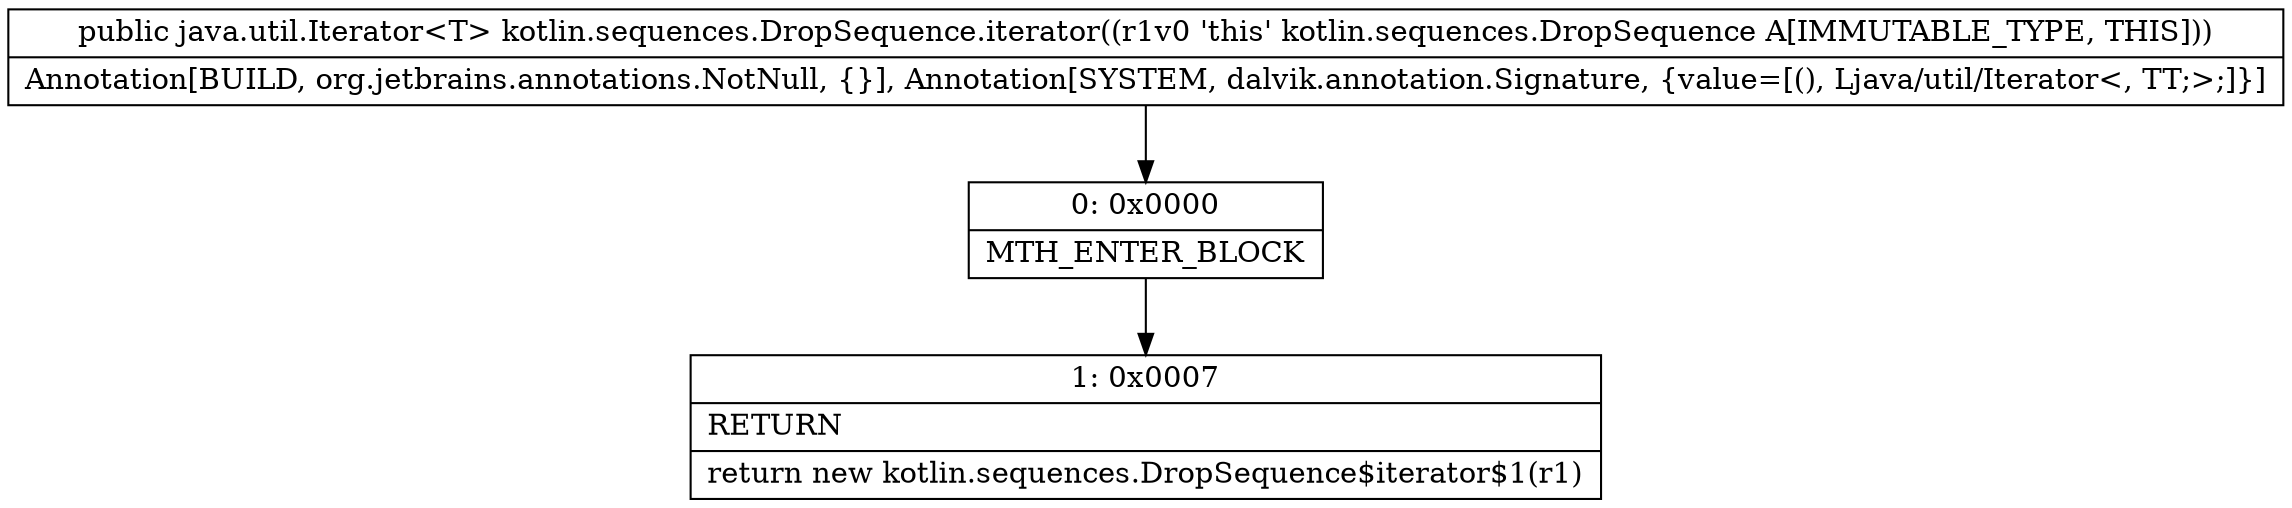 digraph "CFG forkotlin.sequences.DropSequence.iterator()Ljava\/util\/Iterator;" {
Node_0 [shape=record,label="{0\:\ 0x0000|MTH_ENTER_BLOCK\l}"];
Node_1 [shape=record,label="{1\:\ 0x0007|RETURN\l|return new kotlin.sequences.DropSequence$iterator$1(r1)\l}"];
MethodNode[shape=record,label="{public java.util.Iterator\<T\> kotlin.sequences.DropSequence.iterator((r1v0 'this' kotlin.sequences.DropSequence A[IMMUTABLE_TYPE, THIS]))  | Annotation[BUILD, org.jetbrains.annotations.NotNull, \{\}], Annotation[SYSTEM, dalvik.annotation.Signature, \{value=[(), Ljava\/util\/Iterator\<, TT;\>;]\}]\l}"];
MethodNode -> Node_0;
Node_0 -> Node_1;
}

